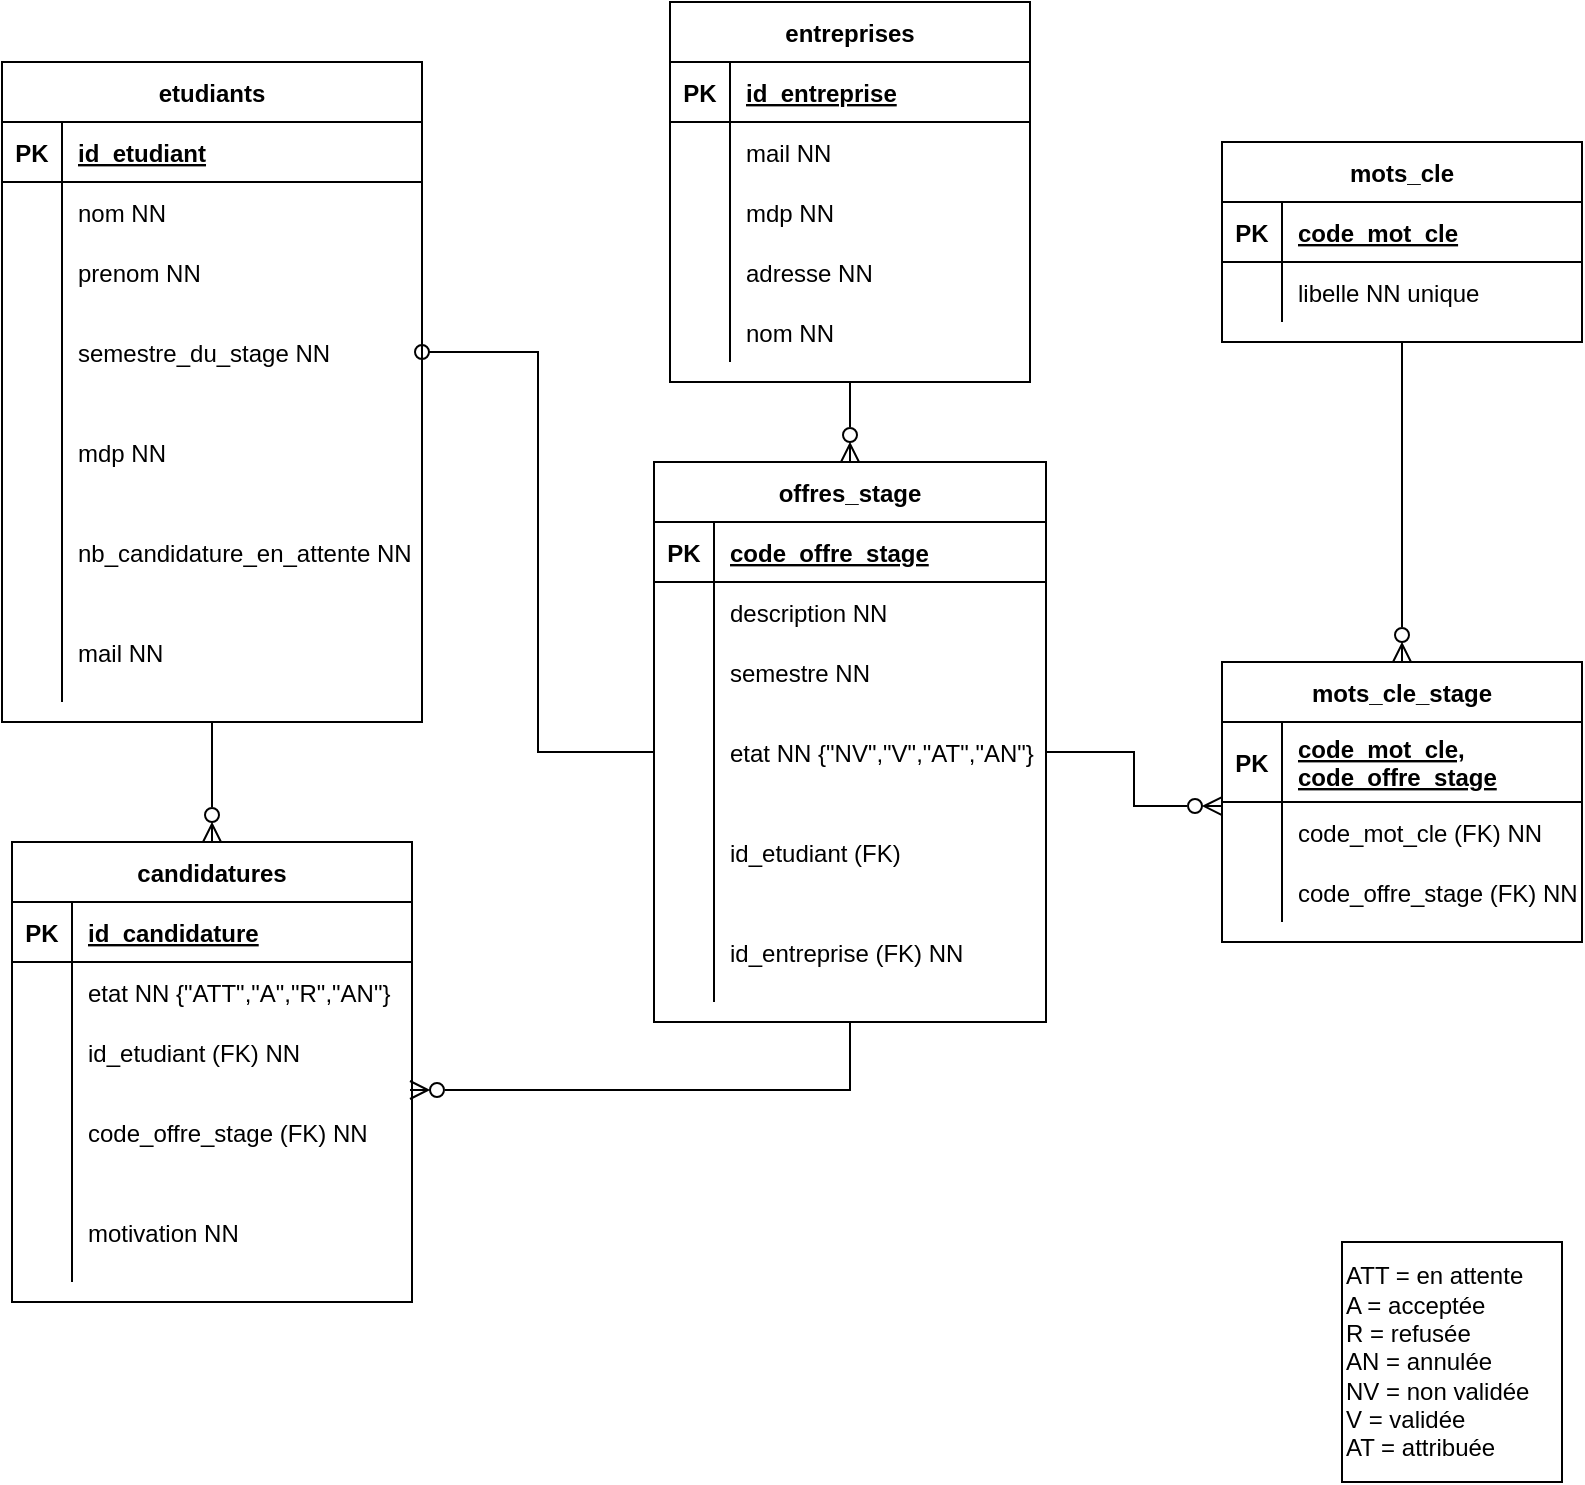 <mxfile version="22.1.1" type="device">
  <diagram id="8tBSJ042YSsBEMk6vJTN" name="Page-1">
    <mxGraphModel dx="1434" dy="758" grid="1" gridSize="10" guides="1" tooltips="1" connect="1" arrows="1" fold="1" page="1" pageScale="1" pageWidth="827" pageHeight="1169" math="0" shadow="0">
      <root>
        <mxCell id="0" />
        <mxCell id="1" parent="0" />
        <mxCell id="oDD1cuZftNn6N_Mda7eu-100" style="edgeStyle=orthogonalEdgeStyle;rounded=0;orthogonalLoop=1;jettySize=auto;html=1;endArrow=ERzeroToMany;endFill=0;endSize=7;" parent="1" source="oDD1cuZftNn6N_Mda7eu-6" target="oDD1cuZftNn6N_Mda7eu-32" edge="1">
          <mxGeometry relative="1" as="geometry" />
        </mxCell>
        <mxCell id="oDD1cuZftNn6N_Mda7eu-6" value="entreprises" style="shape=table;startSize=30;container=1;collapsible=1;childLayout=tableLayout;fixedRows=1;rowLines=0;fontStyle=1;align=center;resizeLast=1;" parent="1" vertex="1">
          <mxGeometry x="414" width="180" height="190" as="geometry" />
        </mxCell>
        <mxCell id="oDD1cuZftNn6N_Mda7eu-7" value="" style="shape=tableRow;horizontal=0;startSize=0;swimlaneHead=0;swimlaneBody=0;fillColor=none;collapsible=0;dropTarget=0;points=[[0,0.5],[1,0.5]];portConstraint=eastwest;top=0;left=0;right=0;bottom=1;" parent="oDD1cuZftNn6N_Mda7eu-6" vertex="1">
          <mxGeometry y="30" width="180" height="30" as="geometry" />
        </mxCell>
        <mxCell id="oDD1cuZftNn6N_Mda7eu-8" value="PK" style="shape=partialRectangle;connectable=0;fillColor=none;top=0;left=0;bottom=0;right=0;fontStyle=1;overflow=hidden;" parent="oDD1cuZftNn6N_Mda7eu-7" vertex="1">
          <mxGeometry width="30" height="30" as="geometry">
            <mxRectangle width="30" height="30" as="alternateBounds" />
          </mxGeometry>
        </mxCell>
        <mxCell id="oDD1cuZftNn6N_Mda7eu-9" value="id_entreprise" style="shape=partialRectangle;connectable=0;fillColor=none;top=0;left=0;bottom=0;right=0;align=left;spacingLeft=6;fontStyle=5;overflow=hidden;" parent="oDD1cuZftNn6N_Mda7eu-7" vertex="1">
          <mxGeometry x="30" width="150" height="30" as="geometry">
            <mxRectangle width="150" height="30" as="alternateBounds" />
          </mxGeometry>
        </mxCell>
        <mxCell id="oDD1cuZftNn6N_Mda7eu-10" value="" style="shape=tableRow;horizontal=0;startSize=0;swimlaneHead=0;swimlaneBody=0;fillColor=none;collapsible=0;dropTarget=0;points=[[0,0.5],[1,0.5]];portConstraint=eastwest;top=0;left=0;right=0;bottom=0;" parent="oDD1cuZftNn6N_Mda7eu-6" vertex="1">
          <mxGeometry y="60" width="180" height="30" as="geometry" />
        </mxCell>
        <mxCell id="oDD1cuZftNn6N_Mda7eu-11" value="" style="shape=partialRectangle;connectable=0;fillColor=none;top=0;left=0;bottom=0;right=0;editable=1;overflow=hidden;" parent="oDD1cuZftNn6N_Mda7eu-10" vertex="1">
          <mxGeometry width="30" height="30" as="geometry">
            <mxRectangle width="30" height="30" as="alternateBounds" />
          </mxGeometry>
        </mxCell>
        <mxCell id="oDD1cuZftNn6N_Mda7eu-12" value="mail NN" style="shape=partialRectangle;connectable=0;fillColor=none;top=0;left=0;bottom=0;right=0;align=left;spacingLeft=6;overflow=hidden;" parent="oDD1cuZftNn6N_Mda7eu-10" vertex="1">
          <mxGeometry x="30" width="150" height="30" as="geometry">
            <mxRectangle width="150" height="30" as="alternateBounds" />
          </mxGeometry>
        </mxCell>
        <mxCell id="oDD1cuZftNn6N_Mda7eu-13" value="" style="shape=tableRow;horizontal=0;startSize=0;swimlaneHead=0;swimlaneBody=0;fillColor=none;collapsible=0;dropTarget=0;points=[[0,0.5],[1,0.5]];portConstraint=eastwest;top=0;left=0;right=0;bottom=0;" parent="oDD1cuZftNn6N_Mda7eu-6" vertex="1">
          <mxGeometry y="90" width="180" height="30" as="geometry" />
        </mxCell>
        <mxCell id="oDD1cuZftNn6N_Mda7eu-14" value="" style="shape=partialRectangle;connectable=0;fillColor=none;top=0;left=0;bottom=0;right=0;editable=1;overflow=hidden;" parent="oDD1cuZftNn6N_Mda7eu-13" vertex="1">
          <mxGeometry width="30" height="30" as="geometry">
            <mxRectangle width="30" height="30" as="alternateBounds" />
          </mxGeometry>
        </mxCell>
        <mxCell id="oDD1cuZftNn6N_Mda7eu-15" value="mdp NN" style="shape=partialRectangle;connectable=0;fillColor=none;top=0;left=0;bottom=0;right=0;align=left;spacingLeft=6;overflow=hidden;" parent="oDD1cuZftNn6N_Mda7eu-13" vertex="1">
          <mxGeometry x="30" width="150" height="30" as="geometry">
            <mxRectangle width="150" height="30" as="alternateBounds" />
          </mxGeometry>
        </mxCell>
        <mxCell id="wF0Hm9-YCumFDVC9JTFY-1" style="shape=tableRow;horizontal=0;startSize=0;swimlaneHead=0;swimlaneBody=0;fillColor=none;collapsible=0;dropTarget=0;points=[[0,0.5],[1,0.5]];portConstraint=eastwest;top=0;left=0;right=0;bottom=0;" parent="oDD1cuZftNn6N_Mda7eu-6" vertex="1">
          <mxGeometry y="120" width="180" height="30" as="geometry" />
        </mxCell>
        <mxCell id="wF0Hm9-YCumFDVC9JTFY-2" style="shape=partialRectangle;connectable=0;fillColor=none;top=0;left=0;bottom=0;right=0;editable=1;overflow=hidden;" parent="wF0Hm9-YCumFDVC9JTFY-1" vertex="1">
          <mxGeometry width="30" height="30" as="geometry">
            <mxRectangle width="30" height="30" as="alternateBounds" />
          </mxGeometry>
        </mxCell>
        <mxCell id="wF0Hm9-YCumFDVC9JTFY-3" value="adresse NN" style="shape=partialRectangle;connectable=0;fillColor=none;top=0;left=0;bottom=0;right=0;align=left;spacingLeft=6;overflow=hidden;" parent="wF0Hm9-YCumFDVC9JTFY-1" vertex="1">
          <mxGeometry x="30" width="150" height="30" as="geometry">
            <mxRectangle width="150" height="30" as="alternateBounds" />
          </mxGeometry>
        </mxCell>
        <mxCell id="-R0blQXSCR-NoGSpRkky-4" style="shape=tableRow;horizontal=0;startSize=0;swimlaneHead=0;swimlaneBody=0;fillColor=none;collapsible=0;dropTarget=0;points=[[0,0.5],[1,0.5]];portConstraint=eastwest;top=0;left=0;right=0;bottom=0;" vertex="1" parent="oDD1cuZftNn6N_Mda7eu-6">
          <mxGeometry y="150" width="180" height="30" as="geometry" />
        </mxCell>
        <mxCell id="-R0blQXSCR-NoGSpRkky-5" style="shape=partialRectangle;connectable=0;fillColor=none;top=0;left=0;bottom=0;right=0;editable=1;overflow=hidden;" vertex="1" parent="-R0blQXSCR-NoGSpRkky-4">
          <mxGeometry width="30" height="30" as="geometry">
            <mxRectangle width="30" height="30" as="alternateBounds" />
          </mxGeometry>
        </mxCell>
        <mxCell id="-R0blQXSCR-NoGSpRkky-6" value="nom NN" style="shape=partialRectangle;connectable=0;fillColor=none;top=0;left=0;bottom=0;right=0;align=left;spacingLeft=6;overflow=hidden;" vertex="1" parent="-R0blQXSCR-NoGSpRkky-4">
          <mxGeometry x="30" width="150" height="30" as="geometry">
            <mxRectangle width="150" height="30" as="alternateBounds" />
          </mxGeometry>
        </mxCell>
        <mxCell id="oDD1cuZftNn6N_Mda7eu-102" style="edgeStyle=orthogonalEdgeStyle;rounded=0;orthogonalLoop=1;jettySize=auto;html=1;entryX=0.5;entryY=0;entryDx=0;entryDy=0;endArrow=ERzeroToMany;endFill=0;strokeWidth=1;endSize=7;" parent="1" source="oDD1cuZftNn6N_Mda7eu-19" target="oDD1cuZftNn6N_Mda7eu-71" edge="1">
          <mxGeometry relative="1" as="geometry" />
        </mxCell>
        <mxCell id="oDD1cuZftNn6N_Mda7eu-19" value="mots_cle" style="shape=table;startSize=30;container=1;collapsible=1;childLayout=tableLayout;fixedRows=1;rowLines=0;fontStyle=1;align=center;resizeLast=1;" parent="1" vertex="1">
          <mxGeometry x="690" y="70" width="180" height="100" as="geometry" />
        </mxCell>
        <mxCell id="oDD1cuZftNn6N_Mda7eu-20" value="" style="shape=tableRow;horizontal=0;startSize=0;swimlaneHead=0;swimlaneBody=0;fillColor=none;collapsible=0;dropTarget=0;points=[[0,0.5],[1,0.5]];portConstraint=eastwest;top=0;left=0;right=0;bottom=1;" parent="oDD1cuZftNn6N_Mda7eu-19" vertex="1">
          <mxGeometry y="30" width="180" height="30" as="geometry" />
        </mxCell>
        <mxCell id="oDD1cuZftNn6N_Mda7eu-21" value="PK" style="shape=partialRectangle;connectable=0;fillColor=none;top=0;left=0;bottom=0;right=0;fontStyle=1;overflow=hidden;" parent="oDD1cuZftNn6N_Mda7eu-20" vertex="1">
          <mxGeometry width="30" height="30" as="geometry">
            <mxRectangle width="30" height="30" as="alternateBounds" />
          </mxGeometry>
        </mxCell>
        <mxCell id="oDD1cuZftNn6N_Mda7eu-22" value="code_mot_cle" style="shape=partialRectangle;connectable=0;fillColor=none;top=0;left=0;bottom=0;right=0;align=left;spacingLeft=6;fontStyle=5;overflow=hidden;" parent="oDD1cuZftNn6N_Mda7eu-20" vertex="1">
          <mxGeometry x="30" width="150" height="30" as="geometry">
            <mxRectangle width="150" height="30" as="alternateBounds" />
          </mxGeometry>
        </mxCell>
        <mxCell id="oDD1cuZftNn6N_Mda7eu-23" value="" style="shape=tableRow;horizontal=0;startSize=0;swimlaneHead=0;swimlaneBody=0;fillColor=none;collapsible=0;dropTarget=0;points=[[0,0.5],[1,0.5]];portConstraint=eastwest;top=0;left=0;right=0;bottom=0;" parent="oDD1cuZftNn6N_Mda7eu-19" vertex="1">
          <mxGeometry y="60" width="180" height="30" as="geometry" />
        </mxCell>
        <mxCell id="oDD1cuZftNn6N_Mda7eu-24" value="" style="shape=partialRectangle;connectable=0;fillColor=none;top=0;left=0;bottom=0;right=0;editable=1;overflow=hidden;" parent="oDD1cuZftNn6N_Mda7eu-23" vertex="1">
          <mxGeometry width="30" height="30" as="geometry">
            <mxRectangle width="30" height="30" as="alternateBounds" />
          </mxGeometry>
        </mxCell>
        <mxCell id="oDD1cuZftNn6N_Mda7eu-25" value="libelle NN unique" style="shape=partialRectangle;connectable=0;fillColor=none;top=0;left=0;bottom=0;right=0;align=left;spacingLeft=6;overflow=hidden;" parent="oDD1cuZftNn6N_Mda7eu-23" vertex="1">
          <mxGeometry x="30" width="150" height="30" as="geometry">
            <mxRectangle width="150" height="30" as="alternateBounds" />
          </mxGeometry>
        </mxCell>
        <mxCell id="oDD1cuZftNn6N_Mda7eu-101" style="edgeStyle=orthogonalEdgeStyle;rounded=0;orthogonalLoop=1;jettySize=auto;html=1;entryX=0;entryY=0.067;entryDx=0;entryDy=0;entryPerimeter=0;exitX=1;exitY=0.5;exitDx=0;exitDy=0;endArrow=ERzeroToMany;endFill=0;endSize=7;" parent="1" source="oDD1cuZftNn6N_Mda7eu-42" target="oDD1cuZftNn6N_Mda7eu-75" edge="1">
          <mxGeometry relative="1" as="geometry">
            <mxPoint x="610" y="250" as="sourcePoint" />
          </mxGeometry>
        </mxCell>
        <mxCell id="oDD1cuZftNn6N_Mda7eu-105" style="edgeStyle=orthogonalEdgeStyle;rounded=0;orthogonalLoop=1;jettySize=auto;html=1;entryX=0.995;entryY=0.08;entryDx=0;entryDy=0;entryPerimeter=0;endArrow=ERzeroToMany;endFill=0;endSize=7;strokeWidth=1;" parent="1" source="oDD1cuZftNn6N_Mda7eu-32" target="oDD1cuZftNn6N_Mda7eu-68" edge="1">
          <mxGeometry relative="1" as="geometry" />
        </mxCell>
        <mxCell id="oDD1cuZftNn6N_Mda7eu-32" value="offres_stage" style="shape=table;startSize=30;container=1;collapsible=1;childLayout=tableLayout;fixedRows=1;rowLines=0;fontStyle=1;align=center;resizeLast=1;" parent="1" vertex="1">
          <mxGeometry x="406" y="230" width="196" height="280" as="geometry" />
        </mxCell>
        <mxCell id="oDD1cuZftNn6N_Mda7eu-33" value="" style="shape=tableRow;horizontal=0;startSize=0;swimlaneHead=0;swimlaneBody=0;fillColor=none;collapsible=0;dropTarget=0;points=[[0,0.5],[1,0.5]];portConstraint=eastwest;top=0;left=0;right=0;bottom=1;" parent="oDD1cuZftNn6N_Mda7eu-32" vertex="1">
          <mxGeometry y="30" width="196" height="30" as="geometry" />
        </mxCell>
        <mxCell id="oDD1cuZftNn6N_Mda7eu-34" value="PK" style="shape=partialRectangle;connectable=0;fillColor=none;top=0;left=0;bottom=0;right=0;fontStyle=1;overflow=hidden;" parent="oDD1cuZftNn6N_Mda7eu-33" vertex="1">
          <mxGeometry width="30" height="30" as="geometry">
            <mxRectangle width="30" height="30" as="alternateBounds" />
          </mxGeometry>
        </mxCell>
        <mxCell id="oDD1cuZftNn6N_Mda7eu-35" value="code_offre_stage" style="shape=partialRectangle;connectable=0;fillColor=none;top=0;left=0;bottom=0;right=0;align=left;spacingLeft=6;fontStyle=5;overflow=hidden;" parent="oDD1cuZftNn6N_Mda7eu-33" vertex="1">
          <mxGeometry x="30" width="166" height="30" as="geometry">
            <mxRectangle width="166" height="30" as="alternateBounds" />
          </mxGeometry>
        </mxCell>
        <mxCell id="oDD1cuZftNn6N_Mda7eu-36" value="" style="shape=tableRow;horizontal=0;startSize=0;swimlaneHead=0;swimlaneBody=0;fillColor=none;collapsible=0;dropTarget=0;points=[[0,0.5],[1,0.5]];portConstraint=eastwest;top=0;left=0;right=0;bottom=0;" parent="oDD1cuZftNn6N_Mda7eu-32" vertex="1">
          <mxGeometry y="60" width="196" height="30" as="geometry" />
        </mxCell>
        <mxCell id="oDD1cuZftNn6N_Mda7eu-37" value="" style="shape=partialRectangle;connectable=0;fillColor=none;top=0;left=0;bottom=0;right=0;editable=1;overflow=hidden;" parent="oDD1cuZftNn6N_Mda7eu-36" vertex="1">
          <mxGeometry width="30" height="30" as="geometry">
            <mxRectangle width="30" height="30" as="alternateBounds" />
          </mxGeometry>
        </mxCell>
        <mxCell id="oDD1cuZftNn6N_Mda7eu-38" value="description NN" style="shape=partialRectangle;connectable=0;fillColor=none;top=0;left=0;bottom=0;right=0;align=left;spacingLeft=6;overflow=hidden;" parent="oDD1cuZftNn6N_Mda7eu-36" vertex="1">
          <mxGeometry x="30" width="166" height="30" as="geometry">
            <mxRectangle width="166" height="30" as="alternateBounds" />
          </mxGeometry>
        </mxCell>
        <mxCell id="oDD1cuZftNn6N_Mda7eu-39" value="" style="shape=tableRow;horizontal=0;startSize=0;swimlaneHead=0;swimlaneBody=0;fillColor=none;collapsible=0;dropTarget=0;points=[[0,0.5],[1,0.5]];portConstraint=eastwest;top=0;left=0;right=0;bottom=0;" parent="oDD1cuZftNn6N_Mda7eu-32" vertex="1">
          <mxGeometry y="90" width="196" height="30" as="geometry" />
        </mxCell>
        <mxCell id="oDD1cuZftNn6N_Mda7eu-40" value="" style="shape=partialRectangle;connectable=0;fillColor=none;top=0;left=0;bottom=0;right=0;editable=1;overflow=hidden;" parent="oDD1cuZftNn6N_Mda7eu-39" vertex="1">
          <mxGeometry width="30" height="30" as="geometry">
            <mxRectangle width="30" height="30" as="alternateBounds" />
          </mxGeometry>
        </mxCell>
        <mxCell id="oDD1cuZftNn6N_Mda7eu-41" value="semestre NN" style="shape=partialRectangle;connectable=0;fillColor=none;top=0;left=0;bottom=0;right=0;align=left;spacingLeft=6;overflow=hidden;" parent="oDD1cuZftNn6N_Mda7eu-39" vertex="1">
          <mxGeometry x="30" width="166" height="30" as="geometry">
            <mxRectangle width="166" height="30" as="alternateBounds" />
          </mxGeometry>
        </mxCell>
        <mxCell id="oDD1cuZftNn6N_Mda7eu-42" value="" style="shape=tableRow;horizontal=0;startSize=0;swimlaneHead=0;swimlaneBody=0;fillColor=none;collapsible=0;dropTarget=0;points=[[0,0.5],[1,0.5]];portConstraint=eastwest;top=0;left=0;right=0;bottom=0;" parent="oDD1cuZftNn6N_Mda7eu-32" vertex="1">
          <mxGeometry y="120" width="196" height="50" as="geometry" />
        </mxCell>
        <mxCell id="oDD1cuZftNn6N_Mda7eu-43" value="" style="shape=partialRectangle;connectable=0;fillColor=none;top=0;left=0;bottom=0;right=0;editable=1;overflow=hidden;" parent="oDD1cuZftNn6N_Mda7eu-42" vertex="1">
          <mxGeometry width="30" height="50" as="geometry">
            <mxRectangle width="30" height="50" as="alternateBounds" />
          </mxGeometry>
        </mxCell>
        <mxCell id="oDD1cuZftNn6N_Mda7eu-44" value="etat NN {&quot;NV&quot;,&quot;V&quot;,&quot;AT&quot;,&quot;AN&quot;}" style="shape=partialRectangle;connectable=0;fillColor=none;top=0;left=0;bottom=0;right=0;align=left;spacingLeft=6;overflow=hidden;" parent="oDD1cuZftNn6N_Mda7eu-42" vertex="1">
          <mxGeometry x="30" width="166" height="50" as="geometry">
            <mxRectangle width="166" height="50" as="alternateBounds" />
          </mxGeometry>
        </mxCell>
        <mxCell id="oDD1cuZftNn6N_Mda7eu-84" style="shape=tableRow;horizontal=0;startSize=0;swimlaneHead=0;swimlaneBody=0;fillColor=none;collapsible=0;dropTarget=0;points=[[0,0.5],[1,0.5]];portConstraint=eastwest;top=0;left=0;right=0;bottom=0;" parent="oDD1cuZftNn6N_Mda7eu-32" vertex="1">
          <mxGeometry y="170" width="196" height="50" as="geometry" />
        </mxCell>
        <mxCell id="oDD1cuZftNn6N_Mda7eu-85" style="shape=partialRectangle;connectable=0;fillColor=none;top=0;left=0;bottom=0;right=0;editable=1;overflow=hidden;" parent="oDD1cuZftNn6N_Mda7eu-84" vertex="1">
          <mxGeometry width="30" height="50" as="geometry">
            <mxRectangle width="30" height="50" as="alternateBounds" />
          </mxGeometry>
        </mxCell>
        <mxCell id="oDD1cuZftNn6N_Mda7eu-86" value="id_etudiant (FK)" style="shape=partialRectangle;connectable=0;fillColor=none;top=0;left=0;bottom=0;right=0;align=left;spacingLeft=6;overflow=hidden;" parent="oDD1cuZftNn6N_Mda7eu-84" vertex="1">
          <mxGeometry x="30" width="166" height="50" as="geometry">
            <mxRectangle width="166" height="50" as="alternateBounds" />
          </mxGeometry>
        </mxCell>
        <mxCell id="oDD1cuZftNn6N_Mda7eu-87" style="shape=tableRow;horizontal=0;startSize=0;swimlaneHead=0;swimlaneBody=0;fillColor=none;collapsible=0;dropTarget=0;points=[[0,0.5],[1,0.5]];portConstraint=eastwest;top=0;left=0;right=0;bottom=0;" parent="oDD1cuZftNn6N_Mda7eu-32" vertex="1">
          <mxGeometry y="220" width="196" height="50" as="geometry" />
        </mxCell>
        <mxCell id="oDD1cuZftNn6N_Mda7eu-88" style="shape=partialRectangle;connectable=0;fillColor=none;top=0;left=0;bottom=0;right=0;editable=1;overflow=hidden;" parent="oDD1cuZftNn6N_Mda7eu-87" vertex="1">
          <mxGeometry width="30" height="50" as="geometry">
            <mxRectangle width="30" height="50" as="alternateBounds" />
          </mxGeometry>
        </mxCell>
        <mxCell id="oDD1cuZftNn6N_Mda7eu-89" value="id_entreprise (FK) NN" style="shape=partialRectangle;connectable=0;fillColor=none;top=0;left=0;bottom=0;right=0;align=left;spacingLeft=6;overflow=hidden;" parent="oDD1cuZftNn6N_Mda7eu-87" vertex="1">
          <mxGeometry x="30" width="166" height="50" as="geometry">
            <mxRectangle width="166" height="50" as="alternateBounds" />
          </mxGeometry>
        </mxCell>
        <mxCell id="oDD1cuZftNn6N_Mda7eu-99" style="edgeStyle=orthogonalEdgeStyle;rounded=0;orthogonalLoop=1;jettySize=auto;html=1;entryX=0.5;entryY=0;entryDx=0;entryDy=0;endArrow=ERzeroToMany;endFill=0;endSize=7;" parent="1" source="oDD1cuZftNn6N_Mda7eu-45" target="oDD1cuZftNn6N_Mda7eu-58" edge="1">
          <mxGeometry relative="1" as="geometry">
            <mxPoint x="190" y="392" as="targetPoint" />
          </mxGeometry>
        </mxCell>
        <mxCell id="oDD1cuZftNn6N_Mda7eu-103" style="edgeStyle=orthogonalEdgeStyle;rounded=0;orthogonalLoop=1;jettySize=auto;html=1;endArrow=none;endFill=0;entryX=0;entryY=0.5;entryDx=0;entryDy=0;exitX=1;exitY=0.5;exitDx=0;exitDy=0;endSize=7;startArrow=oval;startFill=0;startSize=7;sourcePerimeterSpacing=7;targetPerimeterSpacing=7;" parent="1" source="oDD1cuZftNn6N_Mda7eu-55" target="oDD1cuZftNn6N_Mda7eu-42" edge="1">
          <mxGeometry relative="1" as="geometry">
            <mxPoint x="350" y="390" as="targetPoint" />
          </mxGeometry>
        </mxCell>
        <mxCell id="oDD1cuZftNn6N_Mda7eu-45" value="etudiants" style="shape=table;startSize=30;container=1;collapsible=1;childLayout=tableLayout;fixedRows=1;rowLines=0;fontStyle=1;align=center;resizeLast=1;" parent="1" vertex="1">
          <mxGeometry x="80" y="30" width="210" height="330" as="geometry" />
        </mxCell>
        <mxCell id="oDD1cuZftNn6N_Mda7eu-46" value="" style="shape=tableRow;horizontal=0;startSize=0;swimlaneHead=0;swimlaneBody=0;fillColor=none;collapsible=0;dropTarget=0;points=[[0,0.5],[1,0.5]];portConstraint=eastwest;top=0;left=0;right=0;bottom=1;" parent="oDD1cuZftNn6N_Mda7eu-45" vertex="1">
          <mxGeometry y="30" width="210" height="30" as="geometry" />
        </mxCell>
        <mxCell id="oDD1cuZftNn6N_Mda7eu-47" value="PK" style="shape=partialRectangle;connectable=0;fillColor=none;top=0;left=0;bottom=0;right=0;fontStyle=1;overflow=hidden;" parent="oDD1cuZftNn6N_Mda7eu-46" vertex="1">
          <mxGeometry width="30" height="30" as="geometry">
            <mxRectangle width="30" height="30" as="alternateBounds" />
          </mxGeometry>
        </mxCell>
        <mxCell id="oDD1cuZftNn6N_Mda7eu-48" value="id_etudiant" style="shape=partialRectangle;connectable=0;fillColor=none;top=0;left=0;bottom=0;right=0;align=left;spacingLeft=6;fontStyle=5;overflow=hidden;" parent="oDD1cuZftNn6N_Mda7eu-46" vertex="1">
          <mxGeometry x="30" width="180" height="30" as="geometry">
            <mxRectangle width="180" height="30" as="alternateBounds" />
          </mxGeometry>
        </mxCell>
        <mxCell id="oDD1cuZftNn6N_Mda7eu-49" value="" style="shape=tableRow;horizontal=0;startSize=0;swimlaneHead=0;swimlaneBody=0;fillColor=none;collapsible=0;dropTarget=0;points=[[0,0.5],[1,0.5]];portConstraint=eastwest;top=0;left=0;right=0;bottom=0;" parent="oDD1cuZftNn6N_Mda7eu-45" vertex="1">
          <mxGeometry y="60" width="210" height="30" as="geometry" />
        </mxCell>
        <mxCell id="oDD1cuZftNn6N_Mda7eu-50" value="" style="shape=partialRectangle;connectable=0;fillColor=none;top=0;left=0;bottom=0;right=0;editable=1;overflow=hidden;" parent="oDD1cuZftNn6N_Mda7eu-49" vertex="1">
          <mxGeometry width="30" height="30" as="geometry">
            <mxRectangle width="30" height="30" as="alternateBounds" />
          </mxGeometry>
        </mxCell>
        <mxCell id="oDD1cuZftNn6N_Mda7eu-51" value="nom NN" style="shape=partialRectangle;connectable=0;fillColor=none;top=0;left=0;bottom=0;right=0;align=left;spacingLeft=6;overflow=hidden;" parent="oDD1cuZftNn6N_Mda7eu-49" vertex="1">
          <mxGeometry x="30" width="180" height="30" as="geometry">
            <mxRectangle width="180" height="30" as="alternateBounds" />
          </mxGeometry>
        </mxCell>
        <mxCell id="oDD1cuZftNn6N_Mda7eu-52" value="" style="shape=tableRow;horizontal=0;startSize=0;swimlaneHead=0;swimlaneBody=0;fillColor=none;collapsible=0;dropTarget=0;points=[[0,0.5],[1,0.5]];portConstraint=eastwest;top=0;left=0;right=0;bottom=0;" parent="oDD1cuZftNn6N_Mda7eu-45" vertex="1">
          <mxGeometry y="90" width="210" height="30" as="geometry" />
        </mxCell>
        <mxCell id="oDD1cuZftNn6N_Mda7eu-53" value="" style="shape=partialRectangle;connectable=0;fillColor=none;top=0;left=0;bottom=0;right=0;editable=1;overflow=hidden;" parent="oDD1cuZftNn6N_Mda7eu-52" vertex="1">
          <mxGeometry width="30" height="30" as="geometry">
            <mxRectangle width="30" height="30" as="alternateBounds" />
          </mxGeometry>
        </mxCell>
        <mxCell id="oDD1cuZftNn6N_Mda7eu-54" value="prenom NN" style="shape=partialRectangle;connectable=0;fillColor=none;top=0;left=0;bottom=0;right=0;align=left;spacingLeft=6;overflow=hidden;" parent="oDD1cuZftNn6N_Mda7eu-52" vertex="1">
          <mxGeometry x="30" width="180" height="30" as="geometry">
            <mxRectangle width="180" height="30" as="alternateBounds" />
          </mxGeometry>
        </mxCell>
        <mxCell id="oDD1cuZftNn6N_Mda7eu-55" value="" style="shape=tableRow;horizontal=0;startSize=0;swimlaneHead=0;swimlaneBody=0;fillColor=none;collapsible=0;dropTarget=0;points=[[0,0.5],[1,0.5]];portConstraint=eastwest;top=0;left=0;right=0;bottom=0;" parent="oDD1cuZftNn6N_Mda7eu-45" vertex="1">
          <mxGeometry y="120" width="210" height="50" as="geometry" />
        </mxCell>
        <mxCell id="oDD1cuZftNn6N_Mda7eu-56" value="" style="shape=partialRectangle;connectable=0;fillColor=none;top=0;left=0;bottom=0;right=0;editable=1;overflow=hidden;" parent="oDD1cuZftNn6N_Mda7eu-55" vertex="1">
          <mxGeometry width="30" height="50" as="geometry">
            <mxRectangle width="30" height="50" as="alternateBounds" />
          </mxGeometry>
        </mxCell>
        <mxCell id="oDD1cuZftNn6N_Mda7eu-57" value="semestre_du_stage NN" style="shape=partialRectangle;connectable=0;fillColor=none;top=0;left=0;bottom=0;right=0;align=left;spacingLeft=6;overflow=hidden;" parent="oDD1cuZftNn6N_Mda7eu-55" vertex="1">
          <mxGeometry x="30" width="180" height="50" as="geometry">
            <mxRectangle width="180" height="50" as="alternateBounds" />
          </mxGeometry>
        </mxCell>
        <mxCell id="oDD1cuZftNn6N_Mda7eu-90" style="shape=tableRow;horizontal=0;startSize=0;swimlaneHead=0;swimlaneBody=0;fillColor=none;collapsible=0;dropTarget=0;points=[[0,0.5],[1,0.5]];portConstraint=eastwest;top=0;left=0;right=0;bottom=0;" parent="oDD1cuZftNn6N_Mda7eu-45" vertex="1">
          <mxGeometry y="170" width="210" height="50" as="geometry" />
        </mxCell>
        <mxCell id="oDD1cuZftNn6N_Mda7eu-91" style="shape=partialRectangle;connectable=0;fillColor=none;top=0;left=0;bottom=0;right=0;editable=1;overflow=hidden;" parent="oDD1cuZftNn6N_Mda7eu-90" vertex="1">
          <mxGeometry width="30" height="50" as="geometry">
            <mxRectangle width="30" height="50" as="alternateBounds" />
          </mxGeometry>
        </mxCell>
        <mxCell id="oDD1cuZftNn6N_Mda7eu-92" value="mdp NN" style="shape=partialRectangle;connectable=0;fillColor=none;top=0;left=0;bottom=0;right=0;align=left;spacingLeft=6;overflow=hidden;" parent="oDD1cuZftNn6N_Mda7eu-90" vertex="1">
          <mxGeometry x="30" width="180" height="50" as="geometry">
            <mxRectangle width="180" height="50" as="alternateBounds" />
          </mxGeometry>
        </mxCell>
        <mxCell id="oDD1cuZftNn6N_Mda7eu-93" style="shape=tableRow;horizontal=0;startSize=0;swimlaneHead=0;swimlaneBody=0;fillColor=none;collapsible=0;dropTarget=0;points=[[0,0.5],[1,0.5]];portConstraint=eastwest;top=0;left=0;right=0;bottom=0;" parent="oDD1cuZftNn6N_Mda7eu-45" vertex="1">
          <mxGeometry y="220" width="210" height="50" as="geometry" />
        </mxCell>
        <mxCell id="oDD1cuZftNn6N_Mda7eu-94" style="shape=partialRectangle;connectable=0;fillColor=none;top=0;left=0;bottom=0;right=0;editable=1;overflow=hidden;" parent="oDD1cuZftNn6N_Mda7eu-93" vertex="1">
          <mxGeometry width="30" height="50" as="geometry">
            <mxRectangle width="30" height="50" as="alternateBounds" />
          </mxGeometry>
        </mxCell>
        <mxCell id="oDD1cuZftNn6N_Mda7eu-95" value="nb_candidature_en_attente NN" style="shape=partialRectangle;connectable=0;fillColor=none;top=0;left=0;bottom=0;right=0;align=left;spacingLeft=6;overflow=hidden;" parent="oDD1cuZftNn6N_Mda7eu-93" vertex="1">
          <mxGeometry x="30" width="180" height="50" as="geometry">
            <mxRectangle width="180" height="50" as="alternateBounds" />
          </mxGeometry>
        </mxCell>
        <mxCell id="wF0Hm9-YCumFDVC9JTFY-4" style="shape=tableRow;horizontal=0;startSize=0;swimlaneHead=0;swimlaneBody=0;fillColor=none;collapsible=0;dropTarget=0;points=[[0,0.5],[1,0.5]];portConstraint=eastwest;top=0;left=0;right=0;bottom=0;" parent="oDD1cuZftNn6N_Mda7eu-45" vertex="1">
          <mxGeometry y="270" width="210" height="50" as="geometry" />
        </mxCell>
        <mxCell id="wF0Hm9-YCumFDVC9JTFY-5" style="shape=partialRectangle;connectable=0;fillColor=none;top=0;left=0;bottom=0;right=0;editable=1;overflow=hidden;" parent="wF0Hm9-YCumFDVC9JTFY-4" vertex="1">
          <mxGeometry width="30" height="50" as="geometry">
            <mxRectangle width="30" height="50" as="alternateBounds" />
          </mxGeometry>
        </mxCell>
        <mxCell id="wF0Hm9-YCumFDVC9JTFY-6" value="mail NN" style="shape=partialRectangle;connectable=0;fillColor=none;top=0;left=0;bottom=0;right=0;align=left;spacingLeft=6;overflow=hidden;" parent="wF0Hm9-YCumFDVC9JTFY-4" vertex="1">
          <mxGeometry x="30" width="180" height="50" as="geometry">
            <mxRectangle width="180" height="50" as="alternateBounds" />
          </mxGeometry>
        </mxCell>
        <mxCell id="oDD1cuZftNn6N_Mda7eu-58" value="candidatures" style="shape=table;startSize=30;container=1;collapsible=1;childLayout=tableLayout;fixedRows=1;rowLines=0;fontStyle=1;align=center;resizeLast=1;" parent="1" vertex="1">
          <mxGeometry x="85" y="420" width="200" height="230" as="geometry" />
        </mxCell>
        <mxCell id="oDD1cuZftNn6N_Mda7eu-59" value="" style="shape=tableRow;horizontal=0;startSize=0;swimlaneHead=0;swimlaneBody=0;fillColor=none;collapsible=0;dropTarget=0;points=[[0,0.5],[1,0.5]];portConstraint=eastwest;top=0;left=0;right=0;bottom=1;" parent="oDD1cuZftNn6N_Mda7eu-58" vertex="1">
          <mxGeometry y="30" width="200" height="30" as="geometry" />
        </mxCell>
        <mxCell id="oDD1cuZftNn6N_Mda7eu-60" value="PK" style="shape=partialRectangle;connectable=0;fillColor=none;top=0;left=0;bottom=0;right=0;fontStyle=1;overflow=hidden;" parent="oDD1cuZftNn6N_Mda7eu-59" vertex="1">
          <mxGeometry width="30" height="30" as="geometry">
            <mxRectangle width="30" height="30" as="alternateBounds" />
          </mxGeometry>
        </mxCell>
        <mxCell id="oDD1cuZftNn6N_Mda7eu-61" value="id_candidature" style="shape=partialRectangle;connectable=0;fillColor=none;top=0;left=0;bottom=0;right=0;align=left;spacingLeft=6;fontStyle=5;overflow=hidden;" parent="oDD1cuZftNn6N_Mda7eu-59" vertex="1">
          <mxGeometry x="30" width="170" height="30" as="geometry">
            <mxRectangle width="170" height="30" as="alternateBounds" />
          </mxGeometry>
        </mxCell>
        <mxCell id="oDD1cuZftNn6N_Mda7eu-62" value="" style="shape=tableRow;horizontal=0;startSize=0;swimlaneHead=0;swimlaneBody=0;fillColor=none;collapsible=0;dropTarget=0;points=[[0,0.5],[1,0.5]];portConstraint=eastwest;top=0;left=0;right=0;bottom=0;" parent="oDD1cuZftNn6N_Mda7eu-58" vertex="1">
          <mxGeometry y="60" width="200" height="30" as="geometry" />
        </mxCell>
        <mxCell id="oDD1cuZftNn6N_Mda7eu-63" value="" style="shape=partialRectangle;connectable=0;fillColor=none;top=0;left=0;bottom=0;right=0;editable=1;overflow=hidden;" parent="oDD1cuZftNn6N_Mda7eu-62" vertex="1">
          <mxGeometry width="30" height="30" as="geometry">
            <mxRectangle width="30" height="30" as="alternateBounds" />
          </mxGeometry>
        </mxCell>
        <mxCell id="oDD1cuZftNn6N_Mda7eu-64" value="etat NN {&quot;ATT&quot;,&quot;A&quot;,&quot;R&quot;,&quot;AN&quot;}" style="shape=partialRectangle;connectable=0;fillColor=none;top=0;left=0;bottom=0;right=0;align=left;spacingLeft=6;overflow=hidden;" parent="oDD1cuZftNn6N_Mda7eu-62" vertex="1">
          <mxGeometry x="30" width="170" height="30" as="geometry">
            <mxRectangle width="170" height="30" as="alternateBounds" />
          </mxGeometry>
        </mxCell>
        <mxCell id="oDD1cuZftNn6N_Mda7eu-65" value="" style="shape=tableRow;horizontal=0;startSize=0;swimlaneHead=0;swimlaneBody=0;fillColor=none;collapsible=0;dropTarget=0;points=[[0,0.5],[1,0.5]];portConstraint=eastwest;top=0;left=0;right=0;bottom=0;" parent="oDD1cuZftNn6N_Mda7eu-58" vertex="1">
          <mxGeometry y="90" width="200" height="30" as="geometry" />
        </mxCell>
        <mxCell id="oDD1cuZftNn6N_Mda7eu-66" value="" style="shape=partialRectangle;connectable=0;fillColor=none;top=0;left=0;bottom=0;right=0;editable=1;overflow=hidden;" parent="oDD1cuZftNn6N_Mda7eu-65" vertex="1">
          <mxGeometry width="30" height="30" as="geometry">
            <mxRectangle width="30" height="30" as="alternateBounds" />
          </mxGeometry>
        </mxCell>
        <mxCell id="oDD1cuZftNn6N_Mda7eu-67" value="id_etudiant (FK) NN" style="shape=partialRectangle;connectable=0;fillColor=none;top=0;left=0;bottom=0;right=0;align=left;spacingLeft=6;overflow=hidden;" parent="oDD1cuZftNn6N_Mda7eu-65" vertex="1">
          <mxGeometry x="30" width="170" height="30" as="geometry">
            <mxRectangle width="170" height="30" as="alternateBounds" />
          </mxGeometry>
        </mxCell>
        <mxCell id="oDD1cuZftNn6N_Mda7eu-68" value="" style="shape=tableRow;horizontal=0;startSize=0;swimlaneHead=0;swimlaneBody=0;fillColor=none;collapsible=0;dropTarget=0;points=[[0,0.5],[1,0.5]];portConstraint=eastwest;top=0;left=0;right=0;bottom=0;" parent="oDD1cuZftNn6N_Mda7eu-58" vertex="1">
          <mxGeometry y="120" width="200" height="50" as="geometry" />
        </mxCell>
        <mxCell id="oDD1cuZftNn6N_Mda7eu-69" value="" style="shape=partialRectangle;connectable=0;fillColor=none;top=0;left=0;bottom=0;right=0;editable=1;overflow=hidden;" parent="oDD1cuZftNn6N_Mda7eu-68" vertex="1">
          <mxGeometry width="30" height="50" as="geometry">
            <mxRectangle width="30" height="50" as="alternateBounds" />
          </mxGeometry>
        </mxCell>
        <mxCell id="oDD1cuZftNn6N_Mda7eu-70" value="code_offre_stage (FK) NN" style="shape=partialRectangle;connectable=0;fillColor=none;top=0;left=0;bottom=0;right=0;align=left;spacingLeft=6;overflow=hidden;" parent="oDD1cuZftNn6N_Mda7eu-68" vertex="1">
          <mxGeometry x="30" width="170" height="50" as="geometry">
            <mxRectangle width="170" height="50" as="alternateBounds" />
          </mxGeometry>
        </mxCell>
        <mxCell id="oDD1cuZftNn6N_Mda7eu-96" style="shape=tableRow;horizontal=0;startSize=0;swimlaneHead=0;swimlaneBody=0;fillColor=none;collapsible=0;dropTarget=0;points=[[0,0.5],[1,0.5]];portConstraint=eastwest;top=0;left=0;right=0;bottom=0;" parent="oDD1cuZftNn6N_Mda7eu-58" vertex="1">
          <mxGeometry y="170" width="200" height="50" as="geometry" />
        </mxCell>
        <mxCell id="oDD1cuZftNn6N_Mda7eu-97" style="shape=partialRectangle;connectable=0;fillColor=none;top=0;left=0;bottom=0;right=0;editable=1;overflow=hidden;" parent="oDD1cuZftNn6N_Mda7eu-96" vertex="1">
          <mxGeometry width="30" height="50" as="geometry">
            <mxRectangle width="30" height="50" as="alternateBounds" />
          </mxGeometry>
        </mxCell>
        <mxCell id="oDD1cuZftNn6N_Mda7eu-98" value="motivation NN" style="shape=partialRectangle;connectable=0;fillColor=none;top=0;left=0;bottom=0;right=0;align=left;spacingLeft=6;overflow=hidden;" parent="oDD1cuZftNn6N_Mda7eu-96" vertex="1">
          <mxGeometry x="30" width="170" height="50" as="geometry">
            <mxRectangle width="170" height="50" as="alternateBounds" />
          </mxGeometry>
        </mxCell>
        <mxCell id="oDD1cuZftNn6N_Mda7eu-71" value="mots_cle_stage" style="shape=table;startSize=30;container=1;collapsible=1;childLayout=tableLayout;fixedRows=1;rowLines=0;fontStyle=1;align=center;resizeLast=1;" parent="1" vertex="1">
          <mxGeometry x="690" y="330" width="180" height="140" as="geometry" />
        </mxCell>
        <mxCell id="oDD1cuZftNn6N_Mda7eu-72" value="" style="shape=tableRow;horizontal=0;startSize=0;swimlaneHead=0;swimlaneBody=0;fillColor=none;collapsible=0;dropTarget=0;points=[[0,0.5],[1,0.5]];portConstraint=eastwest;top=0;left=0;right=0;bottom=1;" parent="oDD1cuZftNn6N_Mda7eu-71" vertex="1">
          <mxGeometry y="30" width="180" height="40" as="geometry" />
        </mxCell>
        <mxCell id="oDD1cuZftNn6N_Mda7eu-73" value="PK" style="shape=partialRectangle;connectable=0;fillColor=none;top=0;left=0;bottom=0;right=0;fontStyle=1;overflow=hidden;" parent="oDD1cuZftNn6N_Mda7eu-72" vertex="1">
          <mxGeometry width="30" height="40" as="geometry">
            <mxRectangle width="30" height="40" as="alternateBounds" />
          </mxGeometry>
        </mxCell>
        <mxCell id="oDD1cuZftNn6N_Mda7eu-74" value="code_mot_cle,&#xa;code_offre_stage" style="shape=partialRectangle;connectable=0;fillColor=none;top=0;left=0;bottom=0;right=0;align=left;spacingLeft=6;fontStyle=5;overflow=hidden;" parent="oDD1cuZftNn6N_Mda7eu-72" vertex="1">
          <mxGeometry x="30" width="150" height="40" as="geometry">
            <mxRectangle width="150" height="40" as="alternateBounds" />
          </mxGeometry>
        </mxCell>
        <mxCell id="oDD1cuZftNn6N_Mda7eu-75" value="" style="shape=tableRow;horizontal=0;startSize=0;swimlaneHead=0;swimlaneBody=0;fillColor=none;collapsible=0;dropTarget=0;points=[[0,0.5],[1,0.5]];portConstraint=eastwest;top=0;left=0;right=0;bottom=0;" parent="oDD1cuZftNn6N_Mda7eu-71" vertex="1">
          <mxGeometry y="70" width="180" height="30" as="geometry" />
        </mxCell>
        <mxCell id="oDD1cuZftNn6N_Mda7eu-76" value="" style="shape=partialRectangle;connectable=0;fillColor=none;top=0;left=0;bottom=0;right=0;editable=1;overflow=hidden;" parent="oDD1cuZftNn6N_Mda7eu-75" vertex="1">
          <mxGeometry width="30" height="30" as="geometry">
            <mxRectangle width="30" height="30" as="alternateBounds" />
          </mxGeometry>
        </mxCell>
        <mxCell id="oDD1cuZftNn6N_Mda7eu-77" value="code_mot_cle (FK) NN" style="shape=partialRectangle;connectable=0;fillColor=none;top=0;left=0;bottom=0;right=0;align=left;spacingLeft=6;overflow=hidden;" parent="oDD1cuZftNn6N_Mda7eu-75" vertex="1">
          <mxGeometry x="30" width="150" height="30" as="geometry">
            <mxRectangle width="150" height="30" as="alternateBounds" />
          </mxGeometry>
        </mxCell>
        <mxCell id="oDD1cuZftNn6N_Mda7eu-78" value="" style="shape=tableRow;horizontal=0;startSize=0;swimlaneHead=0;swimlaneBody=0;fillColor=none;collapsible=0;dropTarget=0;points=[[0,0.5],[1,0.5]];portConstraint=eastwest;top=0;left=0;right=0;bottom=0;" parent="oDD1cuZftNn6N_Mda7eu-71" vertex="1">
          <mxGeometry y="100" width="180" height="30" as="geometry" />
        </mxCell>
        <mxCell id="oDD1cuZftNn6N_Mda7eu-79" value="" style="shape=partialRectangle;connectable=0;fillColor=none;top=0;left=0;bottom=0;right=0;editable=1;overflow=hidden;" parent="oDD1cuZftNn6N_Mda7eu-78" vertex="1">
          <mxGeometry width="30" height="30" as="geometry">
            <mxRectangle width="30" height="30" as="alternateBounds" />
          </mxGeometry>
        </mxCell>
        <mxCell id="oDD1cuZftNn6N_Mda7eu-80" value="code_offre_stage (FK) NN" style="shape=partialRectangle;connectable=0;fillColor=none;top=0;left=0;bottom=0;right=0;align=left;spacingLeft=6;overflow=hidden;" parent="oDD1cuZftNn6N_Mda7eu-78" vertex="1">
          <mxGeometry x="30" width="150" height="30" as="geometry">
            <mxRectangle width="150" height="30" as="alternateBounds" />
          </mxGeometry>
        </mxCell>
        <mxCell id="wF0Hm9-YCumFDVC9JTFY-7" value="ATT = en attente&lt;br&gt;A = acceptée&lt;br&gt;R = refusée&lt;br&gt;AN = annulée&lt;br&gt;NV = non validée&lt;br&gt;V = validée&lt;br&gt;AT = attribuée" style="rounded=0;whiteSpace=wrap;html=1;align=left;" parent="1" vertex="1">
          <mxGeometry x="750" y="620" width="110" height="120" as="geometry" />
        </mxCell>
      </root>
    </mxGraphModel>
  </diagram>
</mxfile>

